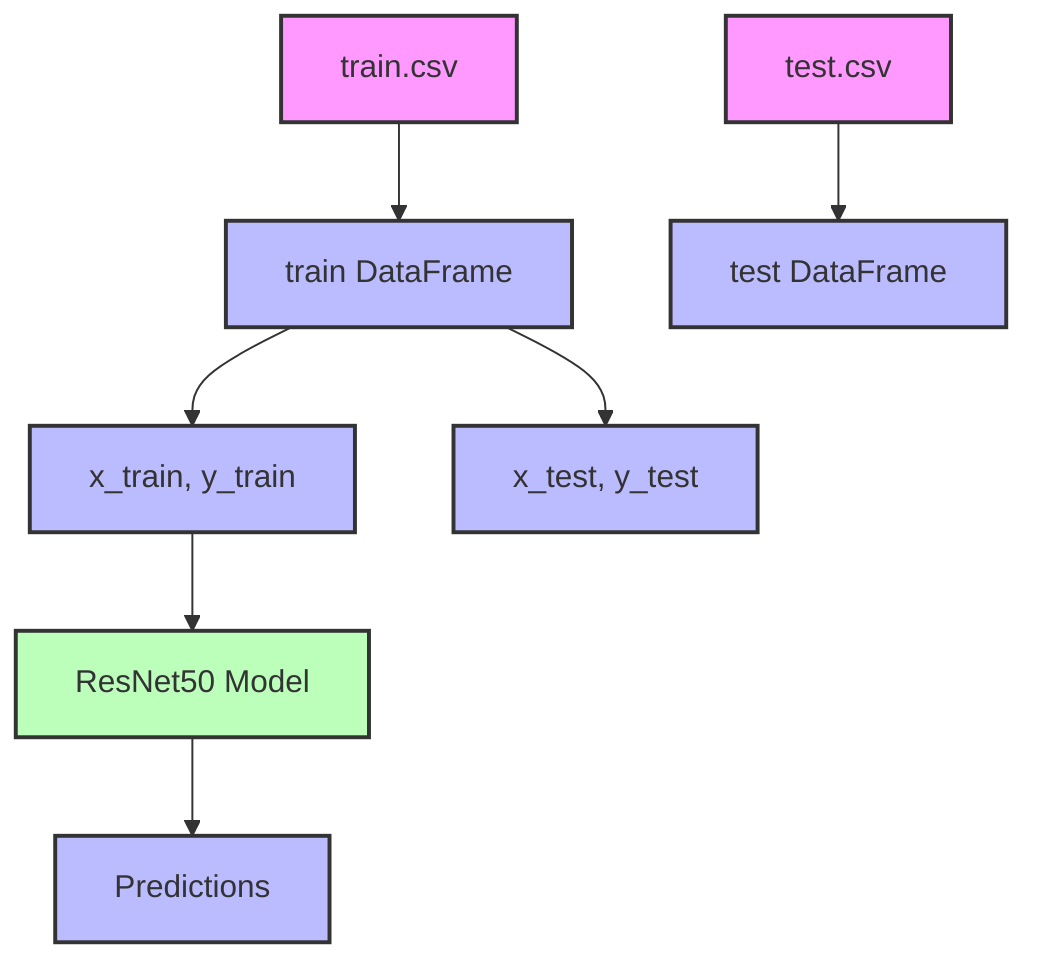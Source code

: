 flowchart TD
    %% Data Sources
    A1["train.csv"] --> B1["train DataFrame"]
    A2["test.csv"] --> B2["test DataFrame"]
    
    %% Data Preparation
    B1 --> C1["x_train, y_train"]
    B1 --> C2["x_test, y_test"]
    
    %% Model Training
    C1 --> D1["ResNet50 Model"]
    
    %% Predictions
    D1 --> E1["Predictions"]

    %% Comments
    classDef dataSource fill:#f9f,stroke:#333,stroke-width:2px;
    classDef dataVariable fill:#bbf,stroke:#333,stroke-width:2px;
    classDef model fill:#bfb,stroke:#333,stroke-width:2px;
    class A1,A2 dataSource;
    class B1,B2,C1,C2 dataVariable;
    class D1 model;
    class E1 dataVariable;